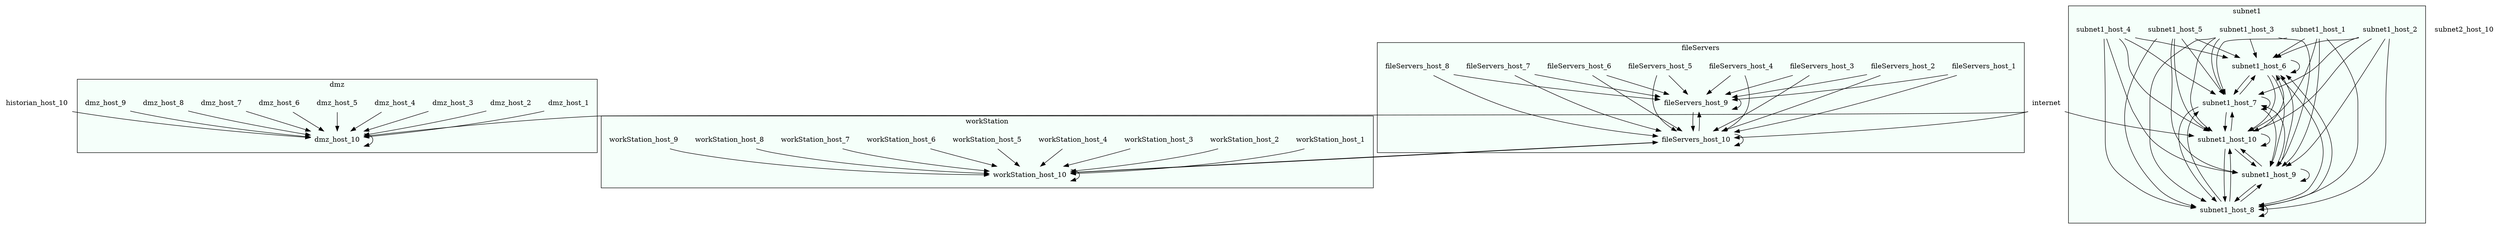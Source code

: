 digraph G {
t42 [label="historian_host_10",shape=none,image="/Users/Saint/Code/CyberMetric/mulval/img/server.jpeg"];
t41 [label="subnet2_host_10",shape=none,image="/Users/Saint/Code/CyberMetric/mulval/img/server.jpeg"];
t40 [label="internet",shape=none,image="/Users/Saint/Code/CyberMetric/mulval/img/internet.jpeg"];
subgraph cluster_fileServers{
label="fileServers";
bgcolor="mintcream";
t20 [label="fileServers_host_1",shape=none,image="/Users/Saint/Code/CyberMetric/mulval/img/server.jpeg"];
t21 [label="fileServers_host_2",shape=none,image="/Users/Saint/Code/CyberMetric/mulval/img/server.jpeg"];
t22 [label="fileServers_host_3",shape=none,image="/Users/Saint/Code/CyberMetric/mulval/img/server.jpeg"];
t23 [label="fileServers_host_4",shape=none,image="/Users/Saint/Code/CyberMetric/mulval/img/server.jpeg"];
t24 [label="fileServers_host_5",shape=none,image="/Users/Saint/Code/CyberMetric/mulval/img/server.jpeg"];
t25 [label="fileServers_host_6",shape=none,image="/Users/Saint/Code/CyberMetric/mulval/img/server.jpeg"];
t26 [label="fileServers_host_7",shape=none,image="/Users/Saint/Code/CyberMetric/mulval/img/server.jpeg"];
t27 [label="fileServers_host_8",shape=none,image="/Users/Saint/Code/CyberMetric/mulval/img/server.jpeg"];
t28 [label="fileServers_host_9",shape=none,image="/Users/Saint/Code/CyberMetric/mulval/img/server.jpeg"];
t29 [label="fileServers_host_10",shape=none,image="/Users/Saint/Code/CyberMetric/mulval/img/server.jpeg"];
}
subgraph cluster_workStation{
label="workStation";
bgcolor="mintcream";
t10 [label="workStation_host_1",shape=none,image="/Users/Saint/Code/CyberMetric/mulval/img/server.jpeg"];
t11 [label="workStation_host_2",shape=none,image="/Users/Saint/Code/CyberMetric/mulval/img/server.jpeg"];
t12 [label="workStation_host_3",shape=none,image="/Users/Saint/Code/CyberMetric/mulval/img/server.jpeg"];
t13 [label="workStation_host_4",shape=none,image="/Users/Saint/Code/CyberMetric/mulval/img/server.jpeg"];
t14 [label="workStation_host_5",shape=none,image="/Users/Saint/Code/CyberMetric/mulval/img/server.jpeg"];
t15 [label="workStation_host_6",shape=none,image="/Users/Saint/Code/CyberMetric/mulval/img/server.jpeg"];
t16 [label="workStation_host_7",shape=none,image="/Users/Saint/Code/CyberMetric/mulval/img/server.jpeg"];
t17 [label="workStation_host_8",shape=none,image="/Users/Saint/Code/CyberMetric/mulval/img/server.jpeg"];
t18 [label="workStation_host_9",shape=none,image="/Users/Saint/Code/CyberMetric/mulval/img/server.jpeg"];
t19 [label="workStation_host_10",shape=none,image="/Users/Saint/Code/CyberMetric/mulval/img/server.jpeg"];
}
subgraph cluster_subnet1{
label="subnet1";
bgcolor="mintcream";
t0 [label="subnet1_host_1",shape=none,image="/Users/Saint/Code/CyberMetric/mulval/img/server.jpeg"];
t1 [label="subnet1_host_2",shape=none,image="/Users/Saint/Code/CyberMetric/mulval/img/server.jpeg"];
t2 [label="subnet1_host_3",shape=none,image="/Users/Saint/Code/CyberMetric/mulval/img/server.jpeg"];
t3 [label="subnet1_host_4",shape=none,image="/Users/Saint/Code/CyberMetric/mulval/img/server.jpeg"];
t4 [label="subnet1_host_5",shape=none,image="/Users/Saint/Code/CyberMetric/mulval/img/server.jpeg"];
t5 [label="subnet1_host_6",shape=none,image="/Users/Saint/Code/CyberMetric/mulval/img/server.jpeg"];
t6 [label="subnet1_host_7",shape=none,image="/Users/Saint/Code/CyberMetric/mulval/img/server.jpeg"];
t7 [label="subnet1_host_8",shape=none,image="/Users/Saint/Code/CyberMetric/mulval/img/server.jpeg"];
t8 [label="subnet1_host_9",shape=none,image="/Users/Saint/Code/CyberMetric/mulval/img/server.jpeg"];
t9 [label="subnet1_host_10",shape=none,image="/Users/Saint/Code/CyberMetric/mulval/img/server.jpeg"];
}
subgraph cluster_dmz{
label="dmz";
bgcolor="mintcream";
t30 [label="dmz_host_1",shape=none,image="/Users/Saint/Code/CyberMetric/mulval/img/server.jpeg"];
t31 [label="dmz_host_2",shape=none,image="/Users/Saint/Code/CyberMetric/mulval/img/server.jpeg"];
t32 [label="dmz_host_3",shape=none,image="/Users/Saint/Code/CyberMetric/mulval/img/server.jpeg"];
t33 [label="dmz_host_4",shape=none,image="/Users/Saint/Code/CyberMetric/mulval/img/server.jpeg"];
t34 [label="dmz_host_5",shape=none,image="/Users/Saint/Code/CyberMetric/mulval/img/server.jpeg"];
t35 [label="dmz_host_6",shape=none,image="/Users/Saint/Code/CyberMetric/mulval/img/server.jpeg"];
t36 [label="dmz_host_7",shape=none,image="/Users/Saint/Code/CyberMetric/mulval/img/server.jpeg"];
t37 [label="dmz_host_8",shape=none,image="/Users/Saint/Code/CyberMetric/mulval/img/server.jpeg"];
t38 [label="dmz_host_9",shape=none,image="/Users/Saint/Code/CyberMetric/mulval/img/server.jpeg"];
t39 [label="dmz_host_10",shape=none,image="/Users/Saint/Code/CyberMetric/mulval/img/server.jpeg"];
}
t39 -> t39;
t10 -> t19;
t36 -> t39;
t12 -> t19;
t11 -> t19;
t14 -> t19;
t13 -> t19;
t16 -> t19;
t15 -> t19;
t18 -> t19;
t17 -> t19;
t42 -> t39;
t19 -> t29;
t19 -> t19;
t29 -> t28;
t29 -> t19;
t29 -> t29;
t35 -> t39;
t31 -> t39;
t40 -> t39;
t40 -> t29;
t40 -> t9;
t9 -> t5;
t9 -> t6;
t9 -> t7;
t9 -> t8;
t9 -> t9;
t30 -> t39;
t32 -> t39;
t7 -> t6;
t7 -> t8;
t7 -> t7;
t7 -> t5;
t7 -> t9;
t8 -> t7;
t8 -> t8;
t8 -> t6;
t8 -> t5;
t8 -> t9;
t1 -> t8;
t1 -> t7;
t1 -> t6;
t1 -> t5;
t1 -> t9;
t2 -> t8;
t2 -> t7;
t2 -> t6;
t2 -> t5;
t2 -> t9;
t0 -> t8;
t0 -> t7;
t0 -> t6;
t0 -> t5;
t0 -> t9;
t5 -> t9;
t5 -> t6;
t5 -> t7;
t5 -> t8;
t5 -> t5;
t6 -> t5;
t6 -> t7;
t6 -> t8;
t6 -> t6;
t6 -> t9;
t3 -> t8;
t3 -> t7;
t3 -> t6;
t3 -> t5;
t3 -> t9;
t4 -> t8;
t4 -> t7;
t4 -> t6;
t4 -> t5;
t4 -> t9;
t38 -> t39;
t37 -> t39;
t33 -> t39;
t27 -> t28;
t27 -> t29;
t28 -> t29;
t28 -> t28;
t23 -> t28;
t23 -> t29;
t24 -> t28;
t24 -> t29;
t25 -> t28;
t25 -> t29;
t26 -> t28;
t26 -> t29;
t34 -> t39;
t20 -> t28;
t20 -> t29;
t21 -> t28;
t21 -> t29;
t22 -> t28;
t22 -> t29;
}
